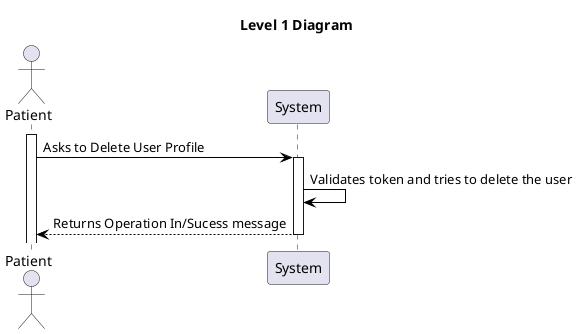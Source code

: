 @startuml level_1

title Level 1 Diagram

hide empty members
'skinparam Linetype ortho

skinparam class {
    BackgroundColor<<valueObject>> #D6EAF8
    BackgroundColor<<root>> #FDEBD0
    BackgroundColor<<service>> #D1F2EB
    BackgroundColor #FEF9E7
    ArrowColor Black
}

skinparam package {
    BackgroundColor #EBF5FB
}

actor Patient as P

activate P
P -> System: Asks to Delete User Profile
activate System
System -> System: Validates token and tries to delete the user
System --> P: Returns Operation In/Sucess message
deactivate System

@enduml